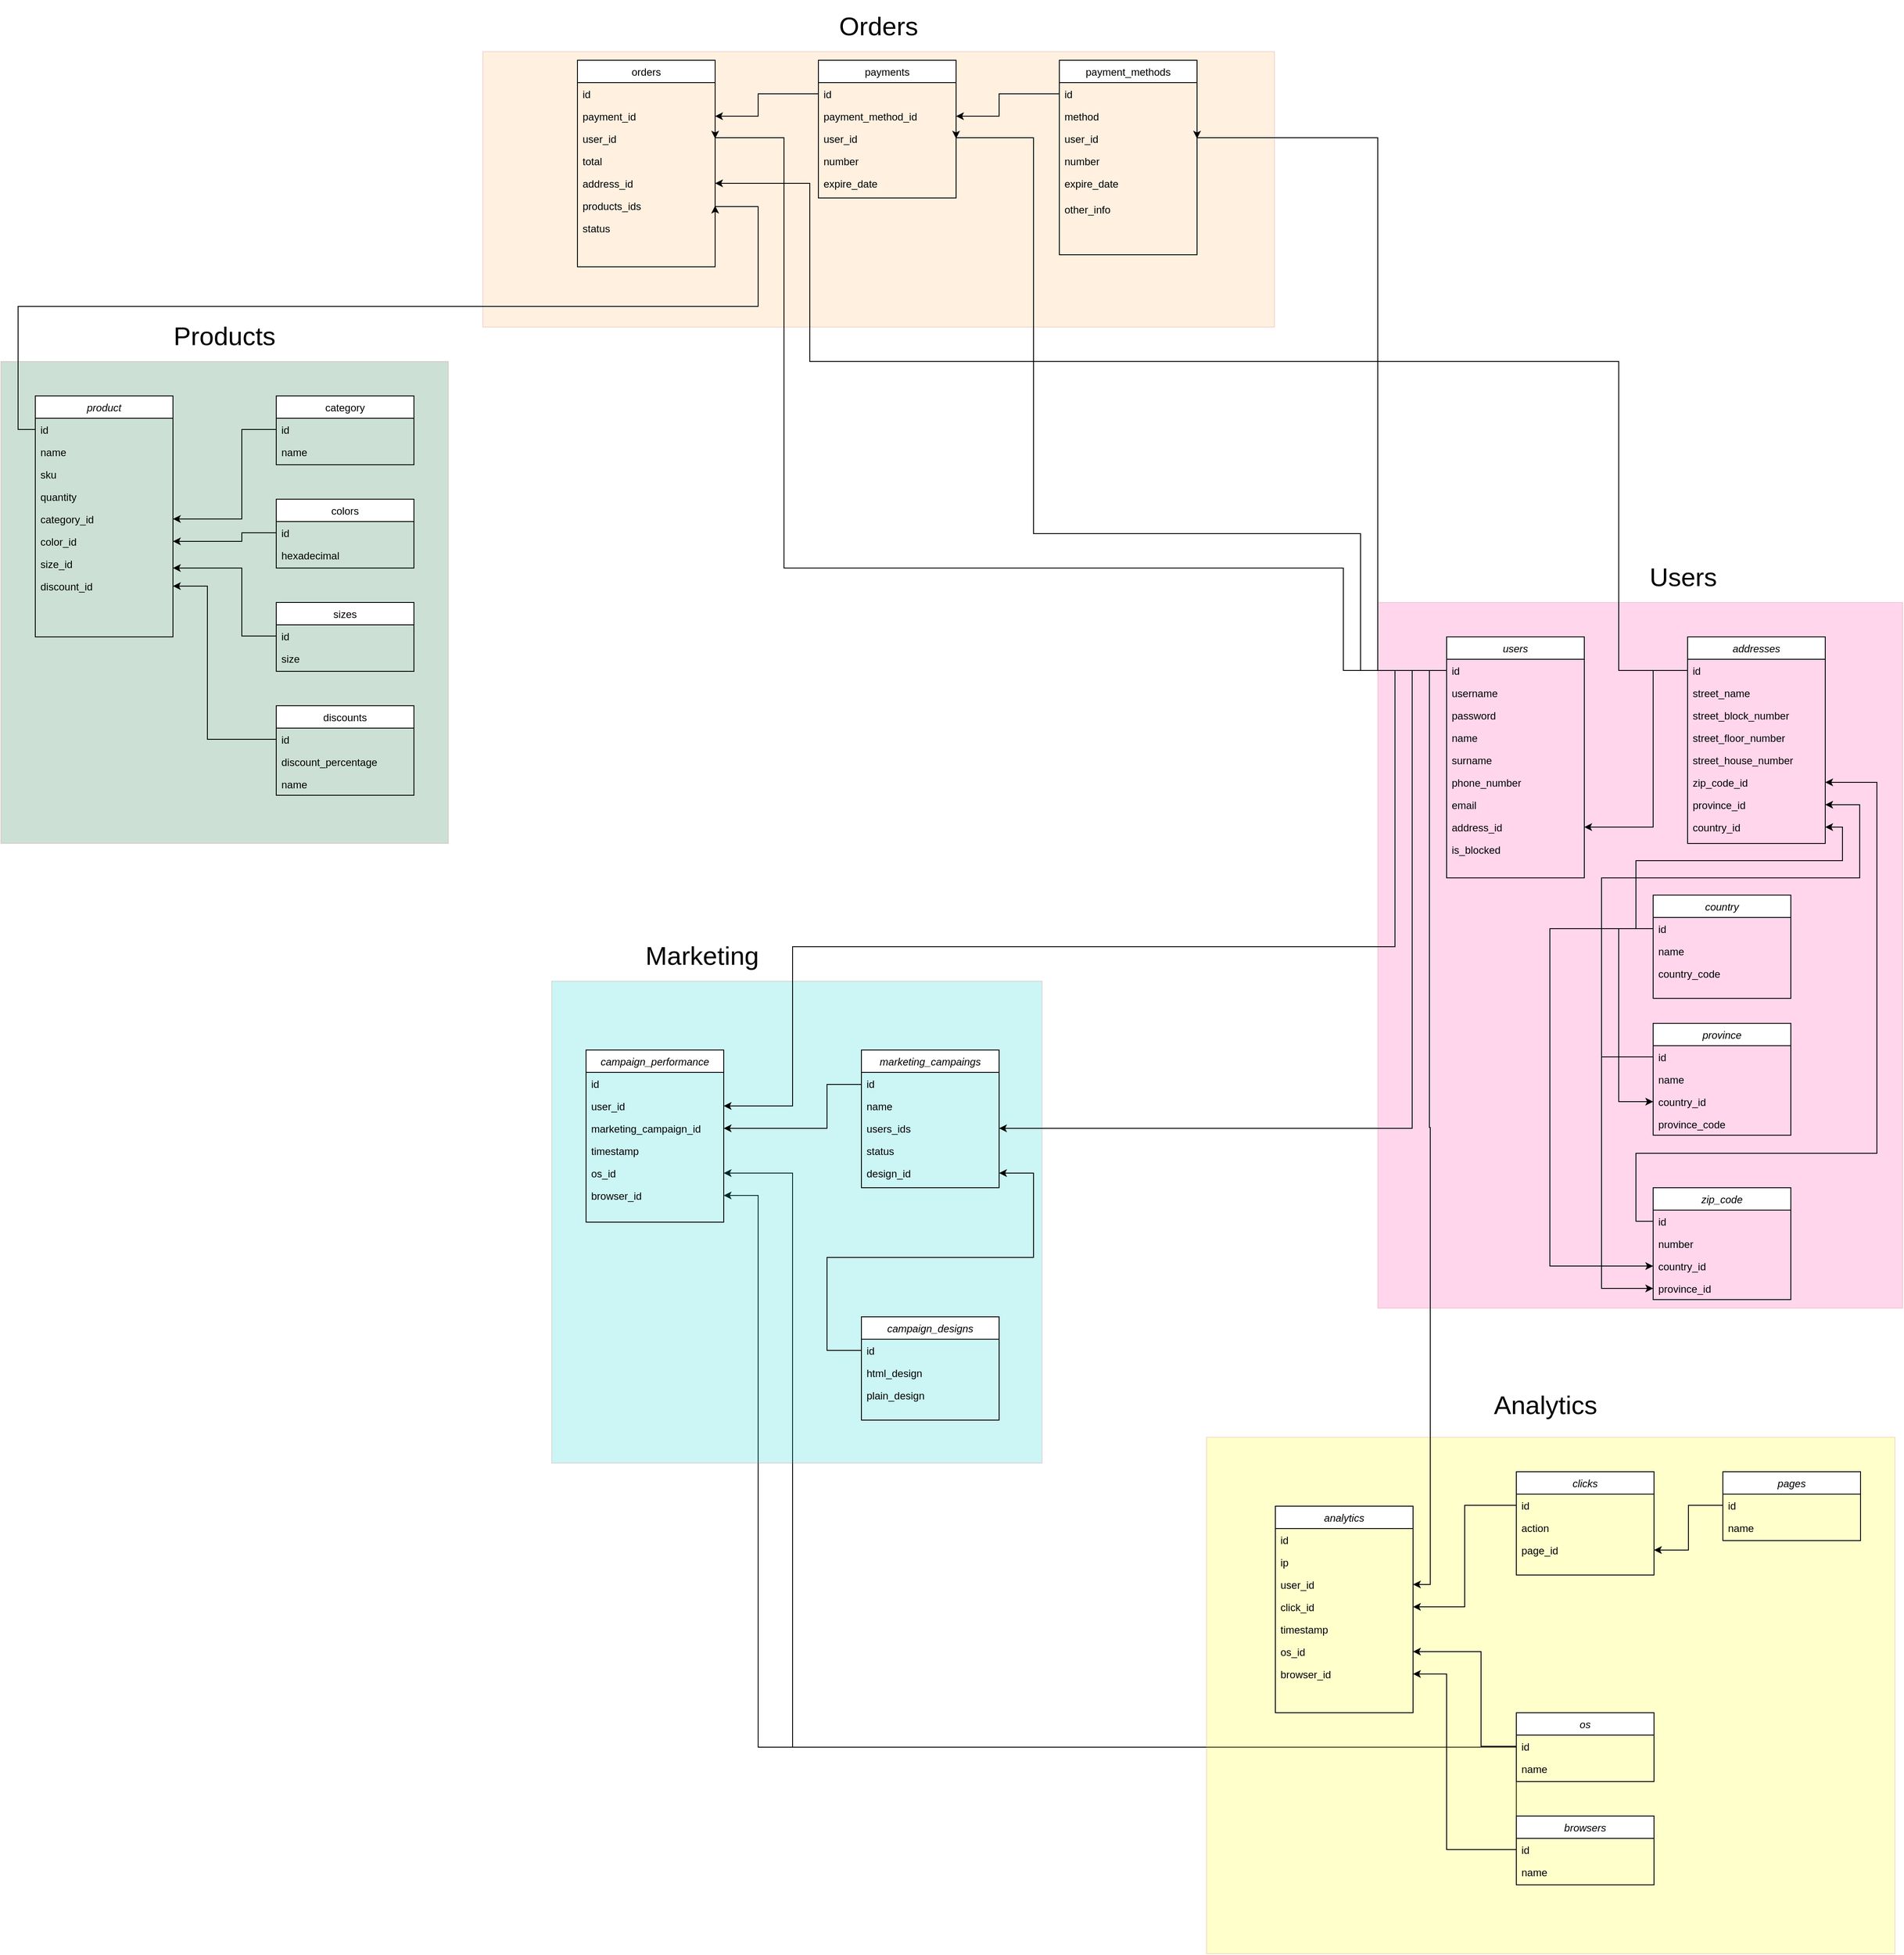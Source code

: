 <mxfile version="21.6.8" type="device">
  <diagram id="C5RBs43oDa-KdzZeNtuy" name="Page-1">
    <mxGraphModel dx="2927" dy="2301" grid="1" gridSize="10" guides="1" tooltips="1" connect="1" arrows="1" fold="1" page="1" pageScale="1" pageWidth="827" pageHeight="1169" math="0" shadow="0">
      <root>
        <mxCell id="WIyWlLk6GJQsqaUBKTNV-0" />
        <mxCell id="WIyWlLk6GJQsqaUBKTNV-1" parent="WIyWlLk6GJQsqaUBKTNV-0" />
        <mxCell id="1sLEOMzaj6Zm85gz0d_X-167" style="edgeStyle=orthogonalEdgeStyle;rounded=0;orthogonalLoop=1;jettySize=auto;html=1;exitX=0;exitY=0.5;exitDx=0;exitDy=0;entryX=1;entryY=0.5;entryDx=0;entryDy=0;" parent="WIyWlLk6GJQsqaUBKTNV-1" source="1sLEOMzaj6Zm85gz0d_X-121" target="1sLEOMzaj6Zm85gz0d_X-137" edge="1">
          <mxGeometry relative="1" as="geometry">
            <Array as="points">
              <mxPoint x="1201" y="2010" />
              <mxPoint x="320" y="2010" />
              <mxPoint x="320" y="1369" />
            </Array>
          </mxGeometry>
        </mxCell>
        <mxCell id="1sLEOMzaj6Zm85gz0d_X-169" style="edgeStyle=orthogonalEdgeStyle;rounded=0;orthogonalLoop=1;jettySize=auto;html=1;exitX=0;exitY=0.5;exitDx=0;exitDy=0;entryX=1;entryY=0.5;entryDx=0;entryDy=0;" parent="WIyWlLk6GJQsqaUBKTNV-1" source="1sLEOMzaj6Zm85gz0d_X-118" target="1sLEOMzaj6Zm85gz0d_X-136" edge="1">
          <mxGeometry relative="1" as="geometry">
            <Array as="points">
              <mxPoint x="1201" y="2010" />
              <mxPoint x="360" y="2010" />
              <mxPoint x="360" y="1343" />
            </Array>
          </mxGeometry>
        </mxCell>
        <mxCell id="1sLEOMzaj6Zm85gz0d_X-195" value="" style="swimlane;startSize=0;fillColor=#f8cecc;strokeColor=#b85450;swimlaneFillColor=#FFB366;opacity=20;" parent="WIyWlLk6GJQsqaUBKTNV-1" vertex="1">
          <mxGeometry y="40" width="920" height="320" as="geometry" />
        </mxCell>
        <mxCell id="zkfFHV4jXpPFQw0GAbJ--17" value="payments" style="swimlane;fontStyle=0;align=center;verticalAlign=top;childLayout=stackLayout;horizontal=1;startSize=26;horizontalStack=0;resizeParent=1;resizeLast=0;collapsible=1;marginBottom=0;rounded=0;shadow=0;strokeWidth=1;movable=0;resizable=0;rotatable=0;deletable=0;editable=0;locked=1;connectable=0;" parent="1sLEOMzaj6Zm85gz0d_X-195" vertex="1">
          <mxGeometry x="390" y="10" width="160" height="160" as="geometry">
            <mxRectangle x="550" y="140" width="160" height="26" as="alternateBounds" />
          </mxGeometry>
        </mxCell>
        <mxCell id="zkfFHV4jXpPFQw0GAbJ--18" value="id" style="text;align=left;verticalAlign=top;spacingLeft=4;spacingRight=4;overflow=hidden;rotatable=0;points=[[0,0.5],[1,0.5]];portConstraint=eastwest;" parent="zkfFHV4jXpPFQw0GAbJ--17" vertex="1">
          <mxGeometry y="26" width="160" height="26" as="geometry" />
        </mxCell>
        <mxCell id="zkfFHV4jXpPFQw0GAbJ--19" value="payment_method_id" style="text;align=left;verticalAlign=top;spacingLeft=4;spacingRight=4;overflow=hidden;rotatable=0;points=[[0,0.5],[1,0.5]];portConstraint=eastwest;rounded=0;shadow=0;html=0;" parent="zkfFHV4jXpPFQw0GAbJ--17" vertex="1">
          <mxGeometry y="52" width="160" height="26" as="geometry" />
        </mxCell>
        <mxCell id="zkfFHV4jXpPFQw0GAbJ--20" value="user_id" style="text;align=left;verticalAlign=top;spacingLeft=4;spacingRight=4;overflow=hidden;rotatable=0;points=[[0,0.5],[1,0.5]];portConstraint=eastwest;rounded=0;shadow=0;html=0;" parent="zkfFHV4jXpPFQw0GAbJ--17" vertex="1">
          <mxGeometry y="78" width="160" height="26" as="geometry" />
        </mxCell>
        <mxCell id="zkfFHV4jXpPFQw0GAbJ--21" value="number" style="text;align=left;verticalAlign=top;spacingLeft=4;spacingRight=4;overflow=hidden;rotatable=0;points=[[0,0.5],[1,0.5]];portConstraint=eastwest;rounded=0;shadow=0;html=0;" parent="zkfFHV4jXpPFQw0GAbJ--17" vertex="1">
          <mxGeometry y="104" width="160" height="26" as="geometry" />
        </mxCell>
        <mxCell id="zkfFHV4jXpPFQw0GAbJ--22" value="expire_date" style="text;align=left;verticalAlign=top;spacingLeft=4;spacingRight=4;overflow=hidden;rotatable=0;points=[[0,0.5],[1,0.5]];portConstraint=eastwest;rounded=0;shadow=0;html=0;" parent="zkfFHV4jXpPFQw0GAbJ--17" vertex="1">
          <mxGeometry y="130" width="160" height="26" as="geometry" />
        </mxCell>
        <mxCell id="1sLEOMzaj6Zm85gz0d_X-22" value="orders" style="swimlane;fontStyle=0;align=center;verticalAlign=top;childLayout=stackLayout;horizontal=1;startSize=26;horizontalStack=0;resizeParent=1;resizeLast=0;collapsible=1;marginBottom=0;rounded=0;shadow=0;strokeWidth=1;movable=1;resizable=1;rotatable=1;deletable=1;editable=1;locked=0;connectable=1;" parent="1sLEOMzaj6Zm85gz0d_X-195" vertex="1">
          <mxGeometry x="110" y="10" width="160" height="240" as="geometry">
            <mxRectangle x="550" y="140" width="160" height="26" as="alternateBounds" />
          </mxGeometry>
        </mxCell>
        <mxCell id="1sLEOMzaj6Zm85gz0d_X-23" value="id" style="text;align=left;verticalAlign=top;spacingLeft=4;spacingRight=4;overflow=hidden;rotatable=0;points=[[0,0.5],[1,0.5]];portConstraint=eastwest;" parent="1sLEOMzaj6Zm85gz0d_X-22" vertex="1">
          <mxGeometry y="26" width="160" height="26" as="geometry" />
        </mxCell>
        <mxCell id="1sLEOMzaj6Zm85gz0d_X-24" value="payment_id" style="text;align=left;verticalAlign=top;spacingLeft=4;spacingRight=4;overflow=hidden;rotatable=0;points=[[0,0.5],[1,0.5]];portConstraint=eastwest;rounded=0;shadow=0;html=0;" parent="1sLEOMzaj6Zm85gz0d_X-22" vertex="1">
          <mxGeometry y="52" width="160" height="26" as="geometry" />
        </mxCell>
        <mxCell id="1sLEOMzaj6Zm85gz0d_X-25" value="user_id" style="text;align=left;verticalAlign=top;spacingLeft=4;spacingRight=4;overflow=hidden;rotatable=0;points=[[0,0.5],[1,0.5]];portConstraint=eastwest;rounded=0;shadow=0;html=0;" parent="1sLEOMzaj6Zm85gz0d_X-22" vertex="1">
          <mxGeometry y="78" width="160" height="26" as="geometry" />
        </mxCell>
        <mxCell id="1sLEOMzaj6Zm85gz0d_X-26" value="total" style="text;align=left;verticalAlign=top;spacingLeft=4;spacingRight=4;overflow=hidden;rotatable=0;points=[[0,0.5],[1,0.5]];portConstraint=eastwest;rounded=0;shadow=0;html=0;" parent="1sLEOMzaj6Zm85gz0d_X-22" vertex="1">
          <mxGeometry y="104" width="160" height="26" as="geometry" />
        </mxCell>
        <mxCell id="1sLEOMzaj6Zm85gz0d_X-145" value="address_id" style="text;align=left;verticalAlign=top;spacingLeft=4;spacingRight=4;overflow=hidden;rotatable=0;points=[[0,0.5],[1,0.5]];portConstraint=eastwest;rounded=0;shadow=0;html=0;" parent="1sLEOMzaj6Zm85gz0d_X-22" vertex="1">
          <mxGeometry y="130" width="160" height="26" as="geometry" />
        </mxCell>
        <mxCell id="1sLEOMzaj6Zm85gz0d_X-27" value="products_ids" style="text;align=left;verticalAlign=top;spacingLeft=4;spacingRight=4;overflow=hidden;rotatable=0;points=[[0,0.5],[1,0.5]];portConstraint=eastwest;rounded=0;shadow=0;html=0;" parent="1sLEOMzaj6Zm85gz0d_X-22" vertex="1">
          <mxGeometry y="156" width="160" height="26" as="geometry" />
        </mxCell>
        <mxCell id="1sLEOMzaj6Zm85gz0d_X-28" value="status" style="text;align=left;verticalAlign=top;spacingLeft=4;spacingRight=4;overflow=hidden;rotatable=0;points=[[0,0.5],[1,0.5]];portConstraint=eastwest;rounded=0;shadow=0;html=0;" parent="1sLEOMzaj6Zm85gz0d_X-22" vertex="1">
          <mxGeometry y="182" width="160" height="26" as="geometry" />
        </mxCell>
        <mxCell id="1sLEOMzaj6Zm85gz0d_X-186" style="edgeStyle=orthogonalEdgeStyle;rounded=0;orthogonalLoop=1;jettySize=auto;html=1;exitX=0;exitY=0.5;exitDx=0;exitDy=0;entryX=1;entryY=0.5;entryDx=0;entryDy=0;movable=0;resizable=0;rotatable=0;deletable=0;editable=0;locked=1;connectable=0;" parent="1sLEOMzaj6Zm85gz0d_X-195" source="zkfFHV4jXpPFQw0GAbJ--18" target="1sLEOMzaj6Zm85gz0d_X-24" edge="1">
          <mxGeometry relative="1" as="geometry">
            <Array as="points">
              <mxPoint x="320" y="49" />
              <mxPoint x="320" y="75" />
            </Array>
          </mxGeometry>
        </mxCell>
        <mxCell id="1sLEOMzaj6Zm85gz0d_X-187" value="payment_methods" style="swimlane;fontStyle=0;align=center;verticalAlign=top;childLayout=stackLayout;horizontal=1;startSize=26;horizontalStack=0;resizeParent=1;resizeLast=0;collapsible=1;marginBottom=0;rounded=0;shadow=0;strokeWidth=1;movable=0;resizable=0;rotatable=0;deletable=0;editable=0;locked=1;connectable=0;" parent="1sLEOMzaj6Zm85gz0d_X-195" vertex="1">
          <mxGeometry x="670" y="10" width="160" height="226" as="geometry">
            <mxRectangle x="550" y="140" width="160" height="26" as="alternateBounds" />
          </mxGeometry>
        </mxCell>
        <mxCell id="1sLEOMzaj6Zm85gz0d_X-188" value="id" style="text;align=left;verticalAlign=top;spacingLeft=4;spacingRight=4;overflow=hidden;rotatable=0;points=[[0,0.5],[1,0.5]];portConstraint=eastwest;" parent="1sLEOMzaj6Zm85gz0d_X-187" vertex="1">
          <mxGeometry y="26" width="160" height="26" as="geometry" />
        </mxCell>
        <mxCell id="1sLEOMzaj6Zm85gz0d_X-189" value="method" style="text;align=left;verticalAlign=top;spacingLeft=4;spacingRight=4;overflow=hidden;rotatable=0;points=[[0,0.5],[1,0.5]];portConstraint=eastwest;rounded=0;shadow=0;html=0;" parent="1sLEOMzaj6Zm85gz0d_X-187" vertex="1">
          <mxGeometry y="52" width="160" height="26" as="geometry" />
        </mxCell>
        <mxCell id="1sLEOMzaj6Zm85gz0d_X-190" value="user_id" style="text;align=left;verticalAlign=top;spacingLeft=4;spacingRight=4;overflow=hidden;rotatable=0;points=[[0,0.5],[1,0.5]];portConstraint=eastwest;rounded=0;shadow=0;html=0;" parent="1sLEOMzaj6Zm85gz0d_X-187" vertex="1">
          <mxGeometry y="78" width="160" height="26" as="geometry" />
        </mxCell>
        <mxCell id="1sLEOMzaj6Zm85gz0d_X-191" value="number" style="text;align=left;verticalAlign=top;spacingLeft=4;spacingRight=4;overflow=hidden;rotatable=0;points=[[0,0.5],[1,0.5]];portConstraint=eastwest;rounded=0;shadow=0;html=0;" parent="1sLEOMzaj6Zm85gz0d_X-187" vertex="1">
          <mxGeometry y="104" width="160" height="26" as="geometry" />
        </mxCell>
        <mxCell id="1sLEOMzaj6Zm85gz0d_X-192" value="expire_date" style="text;align=left;verticalAlign=top;spacingLeft=4;spacingRight=4;overflow=hidden;rotatable=0;points=[[0,0.5],[1,0.5]];portConstraint=eastwest;rounded=0;shadow=0;html=0;" parent="1sLEOMzaj6Zm85gz0d_X-187" vertex="1">
          <mxGeometry y="130" width="160" height="30" as="geometry" />
        </mxCell>
        <mxCell id="1sLEOMzaj6Zm85gz0d_X-193" value="other_info" style="text;align=left;verticalAlign=top;spacingLeft=4;spacingRight=4;overflow=hidden;rotatable=0;points=[[0,0.5],[1,0.5]];portConstraint=eastwest;rounded=0;shadow=0;html=0;" parent="1sLEOMzaj6Zm85gz0d_X-187" vertex="1">
          <mxGeometry y="160" width="160" height="26" as="geometry" />
        </mxCell>
        <mxCell id="1sLEOMzaj6Zm85gz0d_X-194" style="edgeStyle=orthogonalEdgeStyle;rounded=0;orthogonalLoop=1;jettySize=auto;html=1;exitX=0;exitY=0.5;exitDx=0;exitDy=0;entryX=1;entryY=0.5;entryDx=0;entryDy=0;movable=0;resizable=0;rotatable=0;deletable=0;editable=0;locked=1;connectable=0;" parent="1sLEOMzaj6Zm85gz0d_X-195" source="1sLEOMzaj6Zm85gz0d_X-188" target="zkfFHV4jXpPFQw0GAbJ--19" edge="1">
          <mxGeometry relative="1" as="geometry">
            <Array as="points">
              <mxPoint x="600" y="49" />
              <mxPoint x="600" y="75" />
            </Array>
          </mxGeometry>
        </mxCell>
        <mxCell id="1sLEOMzaj6Zm85gz0d_X-196" value="" style="swimlane;startSize=0;fillColor=#f8cecc;strokeColor=#b85450;swimlaneFillColor=#006633;opacity=20;" parent="WIyWlLk6GJQsqaUBKTNV-1" vertex="1">
          <mxGeometry x="-560" y="400" width="520" height="560" as="geometry" />
        </mxCell>
        <mxCell id="zkfFHV4jXpPFQw0GAbJ--0" value="product" style="swimlane;fontStyle=2;align=center;verticalAlign=top;childLayout=stackLayout;horizontal=1;startSize=26;horizontalStack=0;resizeParent=1;resizeLast=0;collapsible=1;marginBottom=0;rounded=0;shadow=0;strokeWidth=1;movable=0;resizable=0;rotatable=0;deletable=0;editable=0;locked=1;connectable=0;" parent="1sLEOMzaj6Zm85gz0d_X-196" vertex="1">
          <mxGeometry x="40" y="40" width="160" height="280" as="geometry">
            <mxRectangle x="230" y="140" width="160" height="26" as="alternateBounds" />
          </mxGeometry>
        </mxCell>
        <mxCell id="zkfFHV4jXpPFQw0GAbJ--1" value="id" style="text;align=left;verticalAlign=top;spacingLeft=4;spacingRight=4;overflow=hidden;rotatable=0;points=[[0,0.5],[1,0.5]];portConstraint=eastwest;" parent="zkfFHV4jXpPFQw0GAbJ--0" vertex="1">
          <mxGeometry y="26" width="160" height="26" as="geometry" />
        </mxCell>
        <mxCell id="zkfFHV4jXpPFQw0GAbJ--2" value="name" style="text;align=left;verticalAlign=top;spacingLeft=4;spacingRight=4;overflow=hidden;rotatable=0;points=[[0,0.5],[1,0.5]];portConstraint=eastwest;rounded=0;shadow=0;html=0;" parent="zkfFHV4jXpPFQw0GAbJ--0" vertex="1">
          <mxGeometry y="52" width="160" height="26" as="geometry" />
        </mxCell>
        <mxCell id="1sLEOMzaj6Zm85gz0d_X-10" value="sku" style="text;align=left;verticalAlign=top;spacingLeft=4;spacingRight=4;overflow=hidden;rotatable=0;points=[[0,0.5],[1,0.5]];portConstraint=eastwest;rounded=0;shadow=0;html=0;" parent="zkfFHV4jXpPFQw0GAbJ--0" vertex="1">
          <mxGeometry y="78" width="160" height="26" as="geometry" />
        </mxCell>
        <mxCell id="1sLEOMzaj6Zm85gz0d_X-59" value="quantity" style="text;align=left;verticalAlign=top;spacingLeft=4;spacingRight=4;overflow=hidden;rotatable=0;points=[[0,0.5],[1,0.5]];portConstraint=eastwest;rounded=0;shadow=0;html=0;" parent="zkfFHV4jXpPFQw0GAbJ--0" vertex="1">
          <mxGeometry y="104" width="160" height="26" as="geometry" />
        </mxCell>
        <mxCell id="zkfFHV4jXpPFQw0GAbJ--5" value="category_id" style="text;align=left;verticalAlign=top;spacingLeft=4;spacingRight=4;overflow=hidden;rotatable=0;points=[[0,0.5],[1,0.5]];portConstraint=eastwest;" parent="zkfFHV4jXpPFQw0GAbJ--0" vertex="1">
          <mxGeometry y="130" width="160" height="26" as="geometry" />
        </mxCell>
        <mxCell id="1sLEOMzaj6Zm85gz0d_X-16" value="color_id" style="text;align=left;verticalAlign=top;spacingLeft=4;spacingRight=4;overflow=hidden;rotatable=0;points=[[0,0.5],[1,0.5]];portConstraint=eastwest;rounded=0;shadow=0;html=0;" parent="zkfFHV4jXpPFQw0GAbJ--0" vertex="1">
          <mxGeometry y="156" width="160" height="26" as="geometry" />
        </mxCell>
        <mxCell id="1sLEOMzaj6Zm85gz0d_X-17" value="size_id" style="text;align=left;verticalAlign=top;spacingLeft=4;spacingRight=4;overflow=hidden;rotatable=0;points=[[0,0.5],[1,0.5]];portConstraint=eastwest;rounded=0;shadow=0;html=0;" parent="zkfFHV4jXpPFQw0GAbJ--0" vertex="1">
          <mxGeometry y="182" width="160" height="26" as="geometry" />
        </mxCell>
        <mxCell id="1sLEOMzaj6Zm85gz0d_X-77" value="discount_id" style="text;align=left;verticalAlign=top;spacingLeft=4;spacingRight=4;overflow=hidden;rotatable=0;points=[[0,0.5],[1,0.5]];portConstraint=eastwest;rounded=0;shadow=0;html=0;" parent="zkfFHV4jXpPFQw0GAbJ--0" vertex="1">
          <mxGeometry y="208" width="160" height="26" as="geometry" />
        </mxCell>
        <mxCell id="zkfFHV4jXpPFQw0GAbJ--13" value="category" style="swimlane;fontStyle=0;align=center;verticalAlign=top;childLayout=stackLayout;horizontal=1;startSize=26;horizontalStack=0;resizeParent=1;resizeLast=0;collapsible=1;marginBottom=0;rounded=0;shadow=0;strokeWidth=1;movable=0;resizable=0;rotatable=0;deletable=0;editable=0;locked=1;connectable=0;" parent="1sLEOMzaj6Zm85gz0d_X-196" vertex="1">
          <mxGeometry x="320" y="40" width="160" height="80" as="geometry">
            <mxRectangle x="340" y="380" width="170" height="26" as="alternateBounds" />
          </mxGeometry>
        </mxCell>
        <mxCell id="1sLEOMzaj6Zm85gz0d_X-11" value="id" style="text;align=left;verticalAlign=top;spacingLeft=4;spacingRight=4;overflow=hidden;rotatable=0;points=[[0,0.5],[1,0.5]];portConstraint=eastwest;" parent="zkfFHV4jXpPFQw0GAbJ--13" vertex="1">
          <mxGeometry y="26" width="160" height="26" as="geometry" />
        </mxCell>
        <mxCell id="zkfFHV4jXpPFQw0GAbJ--14" value="name" style="text;align=left;verticalAlign=top;spacingLeft=4;spacingRight=4;overflow=hidden;rotatable=0;points=[[0,0.5],[1,0.5]];portConstraint=eastwest;" parent="zkfFHV4jXpPFQw0GAbJ--13" vertex="1">
          <mxGeometry y="52" width="160" height="26" as="geometry" />
        </mxCell>
        <mxCell id="1sLEOMzaj6Zm85gz0d_X-178" style="edgeStyle=orthogonalEdgeStyle;rounded=0;orthogonalLoop=1;jettySize=auto;html=1;exitX=0;exitY=0.5;exitDx=0;exitDy=0;entryX=1;entryY=0.5;entryDx=0;entryDy=0;movable=0;resizable=0;rotatable=0;deletable=0;editable=0;locked=1;connectable=0;" parent="1sLEOMzaj6Zm85gz0d_X-196" source="1sLEOMzaj6Zm85gz0d_X-11" target="zkfFHV4jXpPFQw0GAbJ--5" edge="1">
          <mxGeometry relative="1" as="geometry">
            <Array as="points">
              <mxPoint x="280" y="79" />
              <mxPoint x="280" y="183" />
            </Array>
          </mxGeometry>
        </mxCell>
        <mxCell id="1sLEOMzaj6Zm85gz0d_X-12" value="colors" style="swimlane;fontStyle=0;align=center;verticalAlign=top;childLayout=stackLayout;horizontal=1;startSize=26;horizontalStack=0;resizeParent=1;resizeLast=0;collapsible=1;marginBottom=0;rounded=0;shadow=0;strokeWidth=1;movable=0;resizable=0;rotatable=0;deletable=0;editable=0;locked=1;connectable=0;" parent="1sLEOMzaj6Zm85gz0d_X-196" vertex="1">
          <mxGeometry x="320" y="160" width="160" height="80" as="geometry">
            <mxRectangle x="340" y="380" width="170" height="26" as="alternateBounds" />
          </mxGeometry>
        </mxCell>
        <mxCell id="1sLEOMzaj6Zm85gz0d_X-13" value="id" style="text;align=left;verticalAlign=top;spacingLeft=4;spacingRight=4;overflow=hidden;rotatable=0;points=[[0,0.5],[1,0.5]];portConstraint=eastwest;" parent="1sLEOMzaj6Zm85gz0d_X-12" vertex="1">
          <mxGeometry y="26" width="160" height="26" as="geometry" />
        </mxCell>
        <mxCell id="1sLEOMzaj6Zm85gz0d_X-14" value="hexadecimal" style="text;align=left;verticalAlign=top;spacingLeft=4;spacingRight=4;overflow=hidden;rotatable=0;points=[[0,0.5],[1,0.5]];portConstraint=eastwest;" parent="1sLEOMzaj6Zm85gz0d_X-12" vertex="1">
          <mxGeometry y="52" width="160" height="26" as="geometry" />
        </mxCell>
        <mxCell id="zkfFHV4jXpPFQw0GAbJ--6" value="sizes" style="swimlane;fontStyle=0;align=center;verticalAlign=top;childLayout=stackLayout;horizontal=1;startSize=26;horizontalStack=0;resizeParent=1;resizeLast=0;collapsible=1;marginBottom=0;rounded=0;shadow=0;strokeWidth=1;movable=0;resizable=0;rotatable=0;deletable=0;editable=0;locked=1;connectable=0;" parent="1sLEOMzaj6Zm85gz0d_X-196" vertex="1">
          <mxGeometry x="320" y="280" width="160" height="80" as="geometry">
            <mxRectangle x="130" y="380" width="160" height="26" as="alternateBounds" />
          </mxGeometry>
        </mxCell>
        <mxCell id="zkfFHV4jXpPFQw0GAbJ--7" value="id" style="text;align=left;verticalAlign=top;spacingLeft=4;spacingRight=4;overflow=hidden;rotatable=0;points=[[0,0.5],[1,0.5]];portConstraint=eastwest;" parent="zkfFHV4jXpPFQw0GAbJ--6" vertex="1">
          <mxGeometry y="26" width="160" height="26" as="geometry" />
        </mxCell>
        <mxCell id="zkfFHV4jXpPFQw0GAbJ--8" value="size" style="text;align=left;verticalAlign=top;spacingLeft=4;spacingRight=4;overflow=hidden;rotatable=0;points=[[0,0.5],[1,0.5]];portConstraint=eastwest;rounded=0;shadow=0;html=0;" parent="zkfFHV4jXpPFQw0GAbJ--6" vertex="1">
          <mxGeometry y="52" width="160" height="26" as="geometry" />
        </mxCell>
        <mxCell id="1sLEOMzaj6Zm85gz0d_X-78" value="discounts" style="swimlane;fontStyle=0;align=center;verticalAlign=top;childLayout=stackLayout;horizontal=1;startSize=26;horizontalStack=0;resizeParent=1;resizeLast=0;collapsible=1;marginBottom=0;rounded=0;shadow=0;strokeWidth=1;movable=0;resizable=0;rotatable=0;deletable=0;editable=0;locked=1;connectable=0;" parent="1sLEOMzaj6Zm85gz0d_X-196" vertex="1">
          <mxGeometry x="320" y="400" width="160" height="104" as="geometry">
            <mxRectangle x="130" y="380" width="160" height="26" as="alternateBounds" />
          </mxGeometry>
        </mxCell>
        <mxCell id="1sLEOMzaj6Zm85gz0d_X-79" value="id" style="text;align=left;verticalAlign=top;spacingLeft=4;spacingRight=4;overflow=hidden;rotatable=0;points=[[0,0.5],[1,0.5]];portConstraint=eastwest;" parent="1sLEOMzaj6Zm85gz0d_X-78" vertex="1">
          <mxGeometry y="26" width="160" height="26" as="geometry" />
        </mxCell>
        <mxCell id="1sLEOMzaj6Zm85gz0d_X-80" value="discount_percentage" style="text;align=left;verticalAlign=top;spacingLeft=4;spacingRight=4;overflow=hidden;rotatable=0;points=[[0,0.5],[1,0.5]];portConstraint=eastwest;rounded=0;shadow=0;html=0;" parent="1sLEOMzaj6Zm85gz0d_X-78" vertex="1">
          <mxGeometry y="52" width="160" height="26" as="geometry" />
        </mxCell>
        <mxCell id="1sLEOMzaj6Zm85gz0d_X-81" value="name" style="text;align=left;verticalAlign=top;spacingLeft=4;spacingRight=4;overflow=hidden;rotatable=0;points=[[0,0.5],[1,0.5]];portConstraint=eastwest;rounded=0;shadow=0;html=0;" parent="1sLEOMzaj6Zm85gz0d_X-78" vertex="1">
          <mxGeometry y="78" width="160" height="26" as="geometry" />
        </mxCell>
        <mxCell id="vbIcLYtQn9QquSaS6WmU-3" style="edgeStyle=orthogonalEdgeStyle;rounded=0;orthogonalLoop=1;jettySize=auto;html=1;exitX=0;exitY=0.5;exitDx=0;exitDy=0;entryX=1;entryY=0.5;entryDx=0;entryDy=0;movable=0;resizable=0;rotatable=0;deletable=0;editable=0;locked=1;connectable=0;" parent="1sLEOMzaj6Zm85gz0d_X-196" source="1sLEOMzaj6Zm85gz0d_X-79" target="1sLEOMzaj6Zm85gz0d_X-77" edge="1">
          <mxGeometry relative="1" as="geometry">
            <Array as="points">
              <mxPoint x="240" y="439" />
              <mxPoint x="240" y="261" />
            </Array>
          </mxGeometry>
        </mxCell>
        <mxCell id="vbIcLYtQn9QquSaS6WmU-22" style="edgeStyle=orthogonalEdgeStyle;rounded=0;orthogonalLoop=1;jettySize=auto;html=1;movable=0;resizable=0;rotatable=0;deletable=0;editable=0;locked=1;connectable=0;" parent="1sLEOMzaj6Zm85gz0d_X-196" source="1sLEOMzaj6Zm85gz0d_X-13" target="1sLEOMzaj6Zm85gz0d_X-16" edge="1">
          <mxGeometry relative="1" as="geometry">
            <Array as="points">
              <mxPoint x="280" y="199" />
              <mxPoint x="280" y="209" />
            </Array>
          </mxGeometry>
        </mxCell>
        <mxCell id="vbIcLYtQn9QquSaS6WmU-23" style="edgeStyle=orthogonalEdgeStyle;rounded=0;orthogonalLoop=1;jettySize=auto;html=1;movable=0;resizable=0;rotatable=0;deletable=0;editable=0;locked=1;connectable=0;" parent="1sLEOMzaj6Zm85gz0d_X-196" source="zkfFHV4jXpPFQw0GAbJ--7" target="1sLEOMzaj6Zm85gz0d_X-17" edge="1">
          <mxGeometry relative="1" as="geometry">
            <Array as="points">
              <mxPoint x="280" y="319" />
              <mxPoint x="280" y="240" />
            </Array>
          </mxGeometry>
        </mxCell>
        <mxCell id="1sLEOMzaj6Zm85gz0d_X-198" value="" style="swimlane;startSize=0;fillColor=#f8cecc;strokeColor=#b85450;swimlaneFillColor=#FFFF00;opacity=20;" parent="WIyWlLk6GJQsqaUBKTNV-1" vertex="1">
          <mxGeometry x="841" y="1650" width="800" height="600" as="geometry" />
        </mxCell>
        <mxCell id="1sLEOMzaj6Zm85gz0d_X-84" value="analytics" style="swimlane;fontStyle=2;align=center;verticalAlign=top;childLayout=stackLayout;horizontal=1;startSize=26;horizontalStack=0;resizeParent=1;resizeLast=0;collapsible=1;marginBottom=0;rounded=0;shadow=0;strokeWidth=1;movable=0;resizable=0;rotatable=0;deletable=0;editable=0;locked=1;connectable=0;" parent="1sLEOMzaj6Zm85gz0d_X-198" vertex="1">
          <mxGeometry x="80" y="80" width="160" height="240" as="geometry">
            <mxRectangle x="230" y="140" width="160" height="26" as="alternateBounds" />
          </mxGeometry>
        </mxCell>
        <mxCell id="1sLEOMzaj6Zm85gz0d_X-85" value="id" style="text;align=left;verticalAlign=top;spacingLeft=4;spacingRight=4;overflow=hidden;rotatable=0;points=[[0,0.5],[1,0.5]];portConstraint=eastwest;" parent="1sLEOMzaj6Zm85gz0d_X-84" vertex="1">
          <mxGeometry y="26" width="160" height="26" as="geometry" />
        </mxCell>
        <mxCell id="1sLEOMzaj6Zm85gz0d_X-86" value="ip" style="text;align=left;verticalAlign=top;spacingLeft=4;spacingRight=4;overflow=hidden;rotatable=0;points=[[0,0.5],[1,0.5]];portConstraint=eastwest;rounded=0;shadow=0;html=0;" parent="1sLEOMzaj6Zm85gz0d_X-84" vertex="1">
          <mxGeometry y="52" width="160" height="26" as="geometry" />
        </mxCell>
        <mxCell id="1sLEOMzaj6Zm85gz0d_X-87" value="user_id" style="text;align=left;verticalAlign=top;spacingLeft=4;spacingRight=4;overflow=hidden;rotatable=0;points=[[0,0.5],[1,0.5]];portConstraint=eastwest;rounded=0;shadow=0;html=0;" parent="1sLEOMzaj6Zm85gz0d_X-84" vertex="1">
          <mxGeometry y="78" width="160" height="26" as="geometry" />
        </mxCell>
        <mxCell id="1sLEOMzaj6Zm85gz0d_X-88" value="click_id" style="text;align=left;verticalAlign=top;spacingLeft=4;spacingRight=4;overflow=hidden;rotatable=0;points=[[0,0.5],[1,0.5]];portConstraint=eastwest;" parent="1sLEOMzaj6Zm85gz0d_X-84" vertex="1">
          <mxGeometry y="104" width="160" height="26" as="geometry" />
        </mxCell>
        <mxCell id="1sLEOMzaj6Zm85gz0d_X-130" value="timestamp" style="text;align=left;verticalAlign=top;spacingLeft=4;spacingRight=4;overflow=hidden;rotatable=0;points=[[0,0.5],[1,0.5]];portConstraint=eastwest;" parent="1sLEOMzaj6Zm85gz0d_X-84" vertex="1">
          <mxGeometry y="130" width="160" height="26" as="geometry" />
        </mxCell>
        <mxCell id="1sLEOMzaj6Zm85gz0d_X-131" value="os_id" style="text;align=left;verticalAlign=top;spacingLeft=4;spacingRight=4;overflow=hidden;rotatable=0;points=[[0,0.5],[1,0.5]];portConstraint=eastwest;" parent="1sLEOMzaj6Zm85gz0d_X-84" vertex="1">
          <mxGeometry y="156" width="160" height="26" as="geometry" />
        </mxCell>
        <mxCell id="1sLEOMzaj6Zm85gz0d_X-132" value="browser_id" style="text;align=left;verticalAlign=top;spacingLeft=4;spacingRight=4;overflow=hidden;rotatable=0;points=[[0,0.5],[1,0.5]];portConstraint=eastwest;" parent="1sLEOMzaj6Zm85gz0d_X-84" vertex="1">
          <mxGeometry y="182" width="160" height="26" as="geometry" />
        </mxCell>
        <mxCell id="1sLEOMzaj6Zm85gz0d_X-117" value="os" style="swimlane;fontStyle=2;align=center;verticalAlign=top;childLayout=stackLayout;horizontal=1;startSize=26;horizontalStack=0;resizeParent=1;resizeLast=0;collapsible=1;marginBottom=0;rounded=0;shadow=0;strokeWidth=1;movable=0;resizable=0;rotatable=0;deletable=0;editable=0;locked=1;connectable=0;" parent="1sLEOMzaj6Zm85gz0d_X-198" vertex="1">
          <mxGeometry x="360" y="320" width="160" height="80" as="geometry">
            <mxRectangle x="230" y="140" width="160" height="26" as="alternateBounds" />
          </mxGeometry>
        </mxCell>
        <mxCell id="1sLEOMzaj6Zm85gz0d_X-118" value="id" style="text;align=left;verticalAlign=top;spacingLeft=4;spacingRight=4;overflow=hidden;rotatable=0;points=[[0,0.5],[1,0.5]];portConstraint=eastwest;" parent="1sLEOMzaj6Zm85gz0d_X-117" vertex="1">
          <mxGeometry y="26" width="160" height="26" as="geometry" />
        </mxCell>
        <mxCell id="1sLEOMzaj6Zm85gz0d_X-119" value="name" style="text;align=left;verticalAlign=top;spacingLeft=4;spacingRight=4;overflow=hidden;rotatable=0;points=[[0,0.5],[1,0.5]];portConstraint=eastwest;rounded=0;shadow=0;html=0;" parent="1sLEOMzaj6Zm85gz0d_X-117" vertex="1">
          <mxGeometry y="52" width="160" height="26" as="geometry" />
        </mxCell>
        <mxCell id="1sLEOMzaj6Zm85gz0d_X-173" style="edgeStyle=orthogonalEdgeStyle;rounded=0;orthogonalLoop=1;jettySize=auto;html=1;exitX=0;exitY=0.5;exitDx=0;exitDy=0;entryX=1;entryY=0.5;entryDx=0;entryDy=0;movable=0;resizable=0;rotatable=0;deletable=0;editable=0;locked=1;connectable=0;" parent="1sLEOMzaj6Zm85gz0d_X-198" source="1sLEOMzaj6Zm85gz0d_X-118" target="1sLEOMzaj6Zm85gz0d_X-131" edge="1">
          <mxGeometry relative="1" as="geometry">
            <Array as="points">
              <mxPoint x="319" y="359" />
              <mxPoint x="319" y="249" />
            </Array>
          </mxGeometry>
        </mxCell>
        <mxCell id="1sLEOMzaj6Zm85gz0d_X-91" value="clicks" style="swimlane;fontStyle=2;align=center;verticalAlign=top;childLayout=stackLayout;horizontal=1;startSize=26;horizontalStack=0;resizeParent=1;resizeLast=0;collapsible=1;marginBottom=0;rounded=0;shadow=0;strokeWidth=1;movable=0;resizable=0;rotatable=0;deletable=0;editable=0;locked=1;connectable=0;" parent="1sLEOMzaj6Zm85gz0d_X-198" vertex="1">
          <mxGeometry x="360" y="40" width="160" height="120" as="geometry">
            <mxRectangle x="230" y="140" width="160" height="26" as="alternateBounds" />
          </mxGeometry>
        </mxCell>
        <mxCell id="1sLEOMzaj6Zm85gz0d_X-92" value="id" style="text;align=left;verticalAlign=top;spacingLeft=4;spacingRight=4;overflow=hidden;rotatable=0;points=[[0,0.5],[1,0.5]];portConstraint=eastwest;" parent="1sLEOMzaj6Zm85gz0d_X-91" vertex="1">
          <mxGeometry y="26" width="160" height="26" as="geometry" />
        </mxCell>
        <mxCell id="1sLEOMzaj6Zm85gz0d_X-93" value="action" style="text;align=left;verticalAlign=top;spacingLeft=4;spacingRight=4;overflow=hidden;rotatable=0;points=[[0,0.5],[1,0.5]];portConstraint=eastwest;rounded=0;shadow=0;html=0;" parent="1sLEOMzaj6Zm85gz0d_X-91" vertex="1">
          <mxGeometry y="52" width="160" height="26" as="geometry" />
        </mxCell>
        <mxCell id="1sLEOMzaj6Zm85gz0d_X-102" value="page_id" style="text;align=left;verticalAlign=top;spacingLeft=4;spacingRight=4;overflow=hidden;rotatable=0;points=[[0,0.5],[1,0.5]];portConstraint=eastwest;rounded=0;shadow=0;html=0;" parent="1sLEOMzaj6Zm85gz0d_X-91" vertex="1">
          <mxGeometry y="78" width="160" height="26" as="geometry" />
        </mxCell>
        <mxCell id="1sLEOMzaj6Zm85gz0d_X-174" style="edgeStyle=orthogonalEdgeStyle;rounded=0;orthogonalLoop=1;jettySize=auto;html=1;exitX=0;exitY=0.5;exitDx=0;exitDy=0;entryX=1;entryY=0.5;entryDx=0;entryDy=0;movable=0;resizable=0;rotatable=0;deletable=0;editable=0;locked=1;connectable=0;" parent="1sLEOMzaj6Zm85gz0d_X-198" source="1sLEOMzaj6Zm85gz0d_X-92" target="1sLEOMzaj6Zm85gz0d_X-88" edge="1">
          <mxGeometry relative="1" as="geometry" />
        </mxCell>
        <mxCell id="1sLEOMzaj6Zm85gz0d_X-99" value="pages" style="swimlane;fontStyle=2;align=center;verticalAlign=top;childLayout=stackLayout;horizontal=1;startSize=26;horizontalStack=0;resizeParent=1;resizeLast=0;collapsible=1;marginBottom=0;rounded=0;shadow=0;strokeWidth=1;movable=0;resizable=0;rotatable=0;deletable=0;editable=0;locked=1;connectable=0;" parent="1sLEOMzaj6Zm85gz0d_X-198" vertex="1">
          <mxGeometry x="600" y="40" width="160" height="80" as="geometry">
            <mxRectangle x="230" y="140" width="160" height="26" as="alternateBounds" />
          </mxGeometry>
        </mxCell>
        <mxCell id="1sLEOMzaj6Zm85gz0d_X-100" value="id" style="text;align=left;verticalAlign=top;spacingLeft=4;spacingRight=4;overflow=hidden;rotatable=0;points=[[0,0.5],[1,0.5]];portConstraint=eastwest;" parent="1sLEOMzaj6Zm85gz0d_X-99" vertex="1">
          <mxGeometry y="26" width="160" height="26" as="geometry" />
        </mxCell>
        <mxCell id="1sLEOMzaj6Zm85gz0d_X-101" value="name" style="text;align=left;verticalAlign=top;spacingLeft=4;spacingRight=4;overflow=hidden;rotatable=0;points=[[0,0.5],[1,0.5]];portConstraint=eastwest;rounded=0;shadow=0;html=0;" parent="1sLEOMzaj6Zm85gz0d_X-99" vertex="1">
          <mxGeometry y="52" width="160" height="26" as="geometry" />
        </mxCell>
        <mxCell id="1sLEOMzaj6Zm85gz0d_X-175" style="edgeStyle=orthogonalEdgeStyle;rounded=0;orthogonalLoop=1;jettySize=auto;html=1;exitX=0;exitY=0.5;exitDx=0;exitDy=0;entryX=1;entryY=0.5;entryDx=0;entryDy=0;movable=0;resizable=0;rotatable=0;deletable=0;editable=0;locked=1;connectable=0;" parent="1sLEOMzaj6Zm85gz0d_X-198" source="1sLEOMzaj6Zm85gz0d_X-100" target="1sLEOMzaj6Zm85gz0d_X-102" edge="1">
          <mxGeometry relative="1" as="geometry" />
        </mxCell>
        <mxCell id="1sLEOMzaj6Zm85gz0d_X-120" value="browsers" style="swimlane;fontStyle=2;align=center;verticalAlign=top;childLayout=stackLayout;horizontal=1;startSize=26;horizontalStack=0;resizeParent=1;resizeLast=0;collapsible=1;marginBottom=0;rounded=0;shadow=0;strokeWidth=1;movable=0;resizable=0;rotatable=0;deletable=0;editable=0;locked=1;connectable=0;" parent="1sLEOMzaj6Zm85gz0d_X-198" vertex="1">
          <mxGeometry x="360" y="440" width="160" height="80" as="geometry">
            <mxRectangle x="230" y="140" width="160" height="26" as="alternateBounds" />
          </mxGeometry>
        </mxCell>
        <mxCell id="1sLEOMzaj6Zm85gz0d_X-121" value="id" style="text;align=left;verticalAlign=top;spacingLeft=4;spacingRight=4;overflow=hidden;rotatable=0;points=[[0,0.5],[1,0.5]];portConstraint=eastwest;" parent="1sLEOMzaj6Zm85gz0d_X-120" vertex="1">
          <mxGeometry y="26" width="160" height="26" as="geometry" />
        </mxCell>
        <mxCell id="1sLEOMzaj6Zm85gz0d_X-122" value="name" style="text;align=left;verticalAlign=top;spacingLeft=4;spacingRight=4;overflow=hidden;rotatable=0;points=[[0,0.5],[1,0.5]];portConstraint=eastwest;rounded=0;shadow=0;html=0;" parent="1sLEOMzaj6Zm85gz0d_X-120" vertex="1">
          <mxGeometry y="52" width="160" height="26" as="geometry" />
        </mxCell>
        <mxCell id="vbIcLYtQn9QquSaS6WmU-13" style="edgeStyle=orthogonalEdgeStyle;rounded=0;orthogonalLoop=1;jettySize=auto;html=1;exitX=0;exitY=0.5;exitDx=0;exitDy=0;entryX=1;entryY=0.5;entryDx=0;entryDy=0;movable=0;resizable=0;rotatable=0;deletable=0;editable=0;locked=1;connectable=0;" parent="1sLEOMzaj6Zm85gz0d_X-198" source="1sLEOMzaj6Zm85gz0d_X-121" target="1sLEOMzaj6Zm85gz0d_X-132" edge="1">
          <mxGeometry relative="1" as="geometry">
            <Array as="points">
              <mxPoint x="279" y="479" />
              <mxPoint x="279" y="275" />
            </Array>
          </mxGeometry>
        </mxCell>
        <mxCell id="1sLEOMzaj6Zm85gz0d_X-199" value="" style="swimlane;startSize=0;fillColor=#f8cecc;strokeColor=#b85450;swimlaneFillColor=#FF3399;opacity=20;" parent="WIyWlLk6GJQsqaUBKTNV-1" vertex="1">
          <mxGeometry x="1040" y="680" width="610" height="820" as="geometry" />
        </mxCell>
        <mxCell id="1sLEOMzaj6Zm85gz0d_X-38" value="users" style="swimlane;fontStyle=2;align=center;verticalAlign=top;childLayout=stackLayout;horizontal=1;startSize=26;horizontalStack=0;resizeParent=1;resizeLast=0;collapsible=1;marginBottom=0;rounded=0;shadow=0;strokeWidth=1;movable=0;resizable=0;rotatable=0;deletable=0;editable=0;locked=1;connectable=0;" parent="1sLEOMzaj6Zm85gz0d_X-199" vertex="1">
          <mxGeometry x="80" y="40" width="160" height="280" as="geometry">
            <mxRectangle x="230" y="140" width="160" height="26" as="alternateBounds" />
          </mxGeometry>
        </mxCell>
        <mxCell id="1sLEOMzaj6Zm85gz0d_X-39" value="id" style="text;align=left;verticalAlign=top;spacingLeft=4;spacingRight=4;overflow=hidden;rotatable=0;points=[[0,0.5],[1,0.5]];portConstraint=eastwest;" parent="1sLEOMzaj6Zm85gz0d_X-38" vertex="1">
          <mxGeometry y="26" width="160" height="26" as="geometry" />
        </mxCell>
        <mxCell id="1sLEOMzaj6Zm85gz0d_X-40" value="username" style="text;align=left;verticalAlign=top;spacingLeft=4;spacingRight=4;overflow=hidden;rotatable=0;points=[[0,0.5],[1,0.5]];portConstraint=eastwest;rounded=0;shadow=0;html=0;" parent="1sLEOMzaj6Zm85gz0d_X-38" vertex="1">
          <mxGeometry y="52" width="160" height="26" as="geometry" />
        </mxCell>
        <mxCell id="1sLEOMzaj6Zm85gz0d_X-41" value="password" style="text;align=left;verticalAlign=top;spacingLeft=4;spacingRight=4;overflow=hidden;rotatable=0;points=[[0,0.5],[1,0.5]];portConstraint=eastwest;rounded=0;shadow=0;html=0;" parent="1sLEOMzaj6Zm85gz0d_X-38" vertex="1">
          <mxGeometry y="78" width="160" height="26" as="geometry" />
        </mxCell>
        <mxCell id="1sLEOMzaj6Zm85gz0d_X-42" value="name" style="text;align=left;verticalAlign=top;spacingLeft=4;spacingRight=4;overflow=hidden;rotatable=0;points=[[0,0.5],[1,0.5]];portConstraint=eastwest;" parent="1sLEOMzaj6Zm85gz0d_X-38" vertex="1">
          <mxGeometry y="104" width="160" height="26" as="geometry" />
        </mxCell>
        <mxCell id="1sLEOMzaj6Zm85gz0d_X-43" value="surname" style="text;align=left;verticalAlign=top;spacingLeft=4;spacingRight=4;overflow=hidden;rotatable=0;points=[[0,0.5],[1,0.5]];portConstraint=eastwest;rounded=0;shadow=0;html=0;" parent="1sLEOMzaj6Zm85gz0d_X-38" vertex="1">
          <mxGeometry y="130" width="160" height="26" as="geometry" />
        </mxCell>
        <mxCell id="1sLEOMzaj6Zm85gz0d_X-44" value="phone_number" style="text;align=left;verticalAlign=top;spacingLeft=4;spacingRight=4;overflow=hidden;rotatable=0;points=[[0,0.5],[1,0.5]];portConstraint=eastwest;rounded=0;shadow=0;html=0;" parent="1sLEOMzaj6Zm85gz0d_X-38" vertex="1">
          <mxGeometry y="156" width="160" height="26" as="geometry" />
        </mxCell>
        <mxCell id="1sLEOMzaj6Zm85gz0d_X-45" value="email" style="text;align=left;verticalAlign=top;spacingLeft=4;spacingRight=4;overflow=hidden;rotatable=0;points=[[0,0.5],[1,0.5]];portConstraint=eastwest;rounded=0;shadow=0;html=0;" parent="1sLEOMzaj6Zm85gz0d_X-38" vertex="1">
          <mxGeometry y="182" width="160" height="26" as="geometry" />
        </mxCell>
        <mxCell id="1sLEOMzaj6Zm85gz0d_X-46" value="address_id" style="text;align=left;verticalAlign=top;spacingLeft=4;spacingRight=4;overflow=hidden;rotatable=0;points=[[0,0.5],[1,0.5]];portConstraint=eastwest;rounded=0;shadow=0;html=0;" parent="1sLEOMzaj6Zm85gz0d_X-38" vertex="1">
          <mxGeometry y="208" width="160" height="26" as="geometry" />
        </mxCell>
        <mxCell id="1sLEOMzaj6Zm85gz0d_X-60" value="is_blocked" style="text;align=left;verticalAlign=top;spacingLeft=4;spacingRight=4;overflow=hidden;rotatable=0;points=[[0,0.5],[1,0.5]];portConstraint=eastwest;rounded=0;shadow=0;html=0;" parent="1sLEOMzaj6Zm85gz0d_X-38" vertex="1">
          <mxGeometry y="234" width="160" height="26" as="geometry" />
        </mxCell>
        <mxCell id="1sLEOMzaj6Zm85gz0d_X-48" value="addresses" style="swimlane;fontStyle=2;align=center;verticalAlign=top;childLayout=stackLayout;horizontal=1;startSize=26;horizontalStack=0;resizeParent=1;resizeLast=0;collapsible=1;marginBottom=0;rounded=0;shadow=0;strokeWidth=1;movable=1;resizable=1;rotatable=1;deletable=1;editable=1;locked=0;connectable=1;" parent="1sLEOMzaj6Zm85gz0d_X-199" vertex="1">
          <mxGeometry x="360" y="40" width="160" height="240" as="geometry">
            <mxRectangle x="230" y="140" width="160" height="26" as="alternateBounds" />
          </mxGeometry>
        </mxCell>
        <mxCell id="1sLEOMzaj6Zm85gz0d_X-49" value="id" style="text;align=left;verticalAlign=top;spacingLeft=4;spacingRight=4;overflow=hidden;rotatable=0;points=[[0,0.5],[1,0.5]];portConstraint=eastwest;" parent="1sLEOMzaj6Zm85gz0d_X-48" vertex="1">
          <mxGeometry y="26" width="160" height="26" as="geometry" />
        </mxCell>
        <mxCell id="1sLEOMzaj6Zm85gz0d_X-50" value="street_name" style="text;align=left;verticalAlign=top;spacingLeft=4;spacingRight=4;overflow=hidden;rotatable=0;points=[[0,0.5],[1,0.5]];portConstraint=eastwest;rounded=0;shadow=0;html=0;" parent="1sLEOMzaj6Zm85gz0d_X-48" vertex="1">
          <mxGeometry y="52" width="160" height="26" as="geometry" />
        </mxCell>
        <mxCell id="1sLEOMzaj6Zm85gz0d_X-51" value="street_block_number" style="text;align=left;verticalAlign=top;spacingLeft=4;spacingRight=4;overflow=hidden;rotatable=0;points=[[0,0.5],[1,0.5]];portConstraint=eastwest;rounded=0;shadow=0;html=0;" parent="1sLEOMzaj6Zm85gz0d_X-48" vertex="1">
          <mxGeometry y="78" width="160" height="26" as="geometry" />
        </mxCell>
        <mxCell id="1sLEOMzaj6Zm85gz0d_X-52" value="street_floor_number" style="text;align=left;verticalAlign=top;spacingLeft=4;spacingRight=4;overflow=hidden;rotatable=0;points=[[0,0.5],[1,0.5]];portConstraint=eastwest;" parent="1sLEOMzaj6Zm85gz0d_X-48" vertex="1">
          <mxGeometry y="104" width="160" height="26" as="geometry" />
        </mxCell>
        <mxCell id="1sLEOMzaj6Zm85gz0d_X-53" value="street_house_number" style="text;align=left;verticalAlign=top;spacingLeft=4;spacingRight=4;overflow=hidden;rotatable=0;points=[[0,0.5],[1,0.5]];portConstraint=eastwest;rounded=0;shadow=0;html=0;" parent="1sLEOMzaj6Zm85gz0d_X-48" vertex="1">
          <mxGeometry y="130" width="160" height="26" as="geometry" />
        </mxCell>
        <mxCell id="1sLEOMzaj6Zm85gz0d_X-54" value="zip_code_id" style="text;align=left;verticalAlign=top;spacingLeft=4;spacingRight=4;overflow=hidden;rotatable=0;points=[[0,0.5],[1,0.5]];portConstraint=eastwest;rounded=0;shadow=0;html=0;" parent="1sLEOMzaj6Zm85gz0d_X-48" vertex="1">
          <mxGeometry y="156" width="160" height="26" as="geometry" />
        </mxCell>
        <mxCell id="1sLEOMzaj6Zm85gz0d_X-55" value="province_id" style="text;align=left;verticalAlign=top;spacingLeft=4;spacingRight=4;overflow=hidden;rotatable=0;points=[[0,0.5],[1,0.5]];portConstraint=eastwest;rounded=0;shadow=0;html=0;" parent="1sLEOMzaj6Zm85gz0d_X-48" vertex="1">
          <mxGeometry y="182" width="160" height="26" as="geometry" />
        </mxCell>
        <mxCell id="1sLEOMzaj6Zm85gz0d_X-56" value="country_id" style="text;align=left;verticalAlign=top;spacingLeft=4;spacingRight=4;overflow=hidden;rotatable=0;points=[[0,0.5],[1,0.5]];portConstraint=eastwest;rounded=0;shadow=0;html=0;" parent="1sLEOMzaj6Zm85gz0d_X-48" vertex="1">
          <mxGeometry y="208" width="160" height="26" as="geometry" />
        </mxCell>
        <mxCell id="vbIcLYtQn9QquSaS6WmU-15" style="edgeStyle=orthogonalEdgeStyle;rounded=0;orthogonalLoop=1;jettySize=auto;html=1;exitX=0;exitY=0.5;exitDx=0;exitDy=0;entryX=1;entryY=0.5;entryDx=0;entryDy=0;movable=1;resizable=1;rotatable=1;deletable=1;editable=1;locked=0;connectable=1;" parent="1sLEOMzaj6Zm85gz0d_X-199" source="1sLEOMzaj6Zm85gz0d_X-49" target="1sLEOMzaj6Zm85gz0d_X-46" edge="1">
          <mxGeometry relative="1" as="geometry">
            <Array as="points">
              <mxPoint x="320" y="79" />
              <mxPoint x="320" y="261" />
            </Array>
          </mxGeometry>
        </mxCell>
        <mxCell id="dDicC7-ZJl8CXkNauzo--2" value="country" style="swimlane;fontStyle=2;align=center;verticalAlign=top;childLayout=stackLayout;horizontal=1;startSize=26;horizontalStack=0;resizeParent=1;resizeLast=0;collapsible=1;marginBottom=0;rounded=0;shadow=0;strokeWidth=1;movable=1;resizable=1;rotatable=1;deletable=1;editable=1;locked=0;connectable=1;" parent="1sLEOMzaj6Zm85gz0d_X-199" vertex="1">
          <mxGeometry x="320" y="340" width="160" height="120" as="geometry">
            <mxRectangle x="230" y="140" width="160" height="26" as="alternateBounds" />
          </mxGeometry>
        </mxCell>
        <mxCell id="dDicC7-ZJl8CXkNauzo--3" value="id" style="text;align=left;verticalAlign=top;spacingLeft=4;spacingRight=4;overflow=hidden;rotatable=0;points=[[0,0.5],[1,0.5]];portConstraint=eastwest;" parent="dDicC7-ZJl8CXkNauzo--2" vertex="1">
          <mxGeometry y="26" width="160" height="26" as="geometry" />
        </mxCell>
        <mxCell id="dDicC7-ZJl8CXkNauzo--10" value="name" style="text;align=left;verticalAlign=top;spacingLeft=4;spacingRight=4;overflow=hidden;rotatable=0;points=[[0,0.5],[1,0.5]];portConstraint=eastwest;rounded=0;shadow=0;html=0;" parent="dDicC7-ZJl8CXkNauzo--2" vertex="1">
          <mxGeometry y="52" width="160" height="26" as="geometry" />
        </mxCell>
        <mxCell id="dDicC7-ZJl8CXkNauzo--11" value="country_code" style="text;align=left;verticalAlign=top;spacingLeft=4;spacingRight=4;overflow=hidden;rotatable=0;points=[[0,0.5],[1,0.5]];portConstraint=eastwest;rounded=0;shadow=0;html=0;" parent="dDicC7-ZJl8CXkNauzo--2" vertex="1">
          <mxGeometry y="78" width="160" height="26" as="geometry" />
        </mxCell>
        <mxCell id="dDicC7-ZJl8CXkNauzo--12" value="province" style="swimlane;fontStyle=2;align=center;verticalAlign=top;childLayout=stackLayout;horizontal=1;startSize=26;horizontalStack=0;resizeParent=1;resizeLast=0;collapsible=1;marginBottom=0;rounded=0;shadow=0;strokeWidth=1;movable=1;resizable=1;rotatable=1;deletable=1;editable=1;locked=0;connectable=1;" parent="1sLEOMzaj6Zm85gz0d_X-199" vertex="1">
          <mxGeometry x="320" y="489" width="160" height="130" as="geometry">
            <mxRectangle x="230" y="140" width="160" height="26" as="alternateBounds" />
          </mxGeometry>
        </mxCell>
        <mxCell id="dDicC7-ZJl8CXkNauzo--13" value="id" style="text;align=left;verticalAlign=top;spacingLeft=4;spacingRight=4;overflow=hidden;rotatable=0;points=[[0,0.5],[1,0.5]];portConstraint=eastwest;" parent="dDicC7-ZJl8CXkNauzo--12" vertex="1">
          <mxGeometry y="26" width="160" height="26" as="geometry" />
        </mxCell>
        <mxCell id="dDicC7-ZJl8CXkNauzo--14" value="name" style="text;align=left;verticalAlign=top;spacingLeft=4;spacingRight=4;overflow=hidden;rotatable=0;points=[[0,0.5],[1,0.5]];portConstraint=eastwest;rounded=0;shadow=0;html=0;" parent="dDicC7-ZJl8CXkNauzo--12" vertex="1">
          <mxGeometry y="52" width="160" height="26" as="geometry" />
        </mxCell>
        <mxCell id="dDicC7-ZJl8CXkNauzo--15" value="country_id" style="text;align=left;verticalAlign=top;spacingLeft=4;spacingRight=4;overflow=hidden;rotatable=0;points=[[0,0.5],[1,0.5]];portConstraint=eastwest;rounded=0;shadow=0;html=0;" parent="dDicC7-ZJl8CXkNauzo--12" vertex="1">
          <mxGeometry y="78" width="160" height="26" as="geometry" />
        </mxCell>
        <mxCell id="dDicC7-ZJl8CXkNauzo--16" value="province_code" style="text;align=left;verticalAlign=top;spacingLeft=4;spacingRight=4;overflow=hidden;rotatable=0;points=[[0,0.5],[1,0.5]];portConstraint=eastwest;rounded=0;shadow=0;html=0;" parent="dDicC7-ZJl8CXkNauzo--12" vertex="1">
          <mxGeometry y="104" width="160" height="26" as="geometry" />
        </mxCell>
        <mxCell id="dDicC7-ZJl8CXkNauzo--28" style="edgeStyle=orthogonalEdgeStyle;rounded=0;orthogonalLoop=1;jettySize=auto;html=1;entryX=0;entryY=0.5;entryDx=0;entryDy=0;" parent="1sLEOMzaj6Zm85gz0d_X-199" source="dDicC7-ZJl8CXkNauzo--3" target="dDicC7-ZJl8CXkNauzo--15" edge="1">
          <mxGeometry relative="1" as="geometry">
            <Array as="points">
              <mxPoint x="280" y="379" />
              <mxPoint x="280" y="580" />
            </Array>
          </mxGeometry>
        </mxCell>
        <mxCell id="dDicC7-ZJl8CXkNauzo--31" style="edgeStyle=orthogonalEdgeStyle;rounded=0;orthogonalLoop=1;jettySize=auto;html=1;exitX=0;exitY=0.5;exitDx=0;exitDy=0;entryX=1;entryY=0.5;entryDx=0;entryDy=0;" parent="1sLEOMzaj6Zm85gz0d_X-199" source="dDicC7-ZJl8CXkNauzo--13" target="1sLEOMzaj6Zm85gz0d_X-55" edge="1">
          <mxGeometry relative="1" as="geometry">
            <Array as="points">
              <mxPoint x="260" y="528" />
              <mxPoint x="260" y="320" />
              <mxPoint x="560" y="320" />
              <mxPoint x="560" y="235" />
            </Array>
          </mxGeometry>
        </mxCell>
        <mxCell id="dDicC7-ZJl8CXkNauzo--32" style="edgeStyle=orthogonalEdgeStyle;rounded=0;orthogonalLoop=1;jettySize=auto;html=1;entryX=1;entryY=0.5;entryDx=0;entryDy=0;exitX=0;exitY=0.5;exitDx=0;exitDy=0;" parent="1sLEOMzaj6Zm85gz0d_X-199" source="dDicC7-ZJl8CXkNauzo--3" target="1sLEOMzaj6Zm85gz0d_X-56" edge="1">
          <mxGeometry relative="1" as="geometry">
            <Array as="points">
              <mxPoint x="300" y="379" />
              <mxPoint x="300" y="300" />
              <mxPoint x="540" y="300" />
              <mxPoint x="540" y="261" />
            </Array>
          </mxGeometry>
        </mxCell>
        <mxCell id="1sLEOMzaj6Zm85gz0d_X-197" value="" style="swimlane;startSize=0;fillColor=#f8cecc;strokeColor=#b85450;swimlaneFillColor=#00CCCC;opacity=20;" parent="WIyWlLk6GJQsqaUBKTNV-1" vertex="1">
          <mxGeometry x="80" y="1120" width="570" height="560" as="geometry" />
        </mxCell>
        <mxCell id="1sLEOMzaj6Zm85gz0d_X-70" value="marketing_campaings" style="swimlane;fontStyle=2;align=center;verticalAlign=top;childLayout=stackLayout;horizontal=1;startSize=26;horizontalStack=0;resizeParent=1;resizeLast=0;collapsible=1;marginBottom=0;rounded=0;shadow=0;strokeWidth=1;movable=0;resizable=0;rotatable=0;deletable=0;editable=0;locked=1;connectable=0;" parent="1sLEOMzaj6Zm85gz0d_X-197" vertex="1">
          <mxGeometry x="360" y="80" width="160" height="160" as="geometry">
            <mxRectangle x="230" y="140" width="160" height="26" as="alternateBounds" />
          </mxGeometry>
        </mxCell>
        <mxCell id="1sLEOMzaj6Zm85gz0d_X-71" value="id" style="text;align=left;verticalAlign=top;spacingLeft=4;spacingRight=4;overflow=hidden;rotatable=0;points=[[0,0.5],[1,0.5]];portConstraint=eastwest;" parent="1sLEOMzaj6Zm85gz0d_X-70" vertex="1">
          <mxGeometry y="26" width="160" height="26" as="geometry" />
        </mxCell>
        <mxCell id="1sLEOMzaj6Zm85gz0d_X-74" value="name" style="text;align=left;verticalAlign=top;spacingLeft=4;spacingRight=4;overflow=hidden;rotatable=0;points=[[0,0.5],[1,0.5]];portConstraint=eastwest;" parent="1sLEOMzaj6Zm85gz0d_X-70" vertex="1">
          <mxGeometry y="52" width="160" height="26" as="geometry" />
        </mxCell>
        <mxCell id="1sLEOMzaj6Zm85gz0d_X-89" value="users_ids" style="text;align=left;verticalAlign=top;spacingLeft=4;spacingRight=4;overflow=hidden;rotatable=0;points=[[0,0.5],[1,0.5]];portConstraint=eastwest;" parent="1sLEOMzaj6Zm85gz0d_X-70" vertex="1">
          <mxGeometry y="78" width="160" height="26" as="geometry" />
        </mxCell>
        <mxCell id="1sLEOMzaj6Zm85gz0d_X-90" value="status" style="text;align=left;verticalAlign=top;spacingLeft=4;spacingRight=4;overflow=hidden;rotatable=0;points=[[0,0.5],[1,0.5]];portConstraint=eastwest;" parent="1sLEOMzaj6Zm85gz0d_X-70" vertex="1">
          <mxGeometry y="104" width="160" height="26" as="geometry" />
        </mxCell>
        <mxCell id="1sLEOMzaj6Zm85gz0d_X-115" value="design_id" style="text;align=left;verticalAlign=top;spacingLeft=4;spacingRight=4;overflow=hidden;rotatable=0;points=[[0,0.5],[1,0.5]];portConstraint=eastwest;" parent="1sLEOMzaj6Zm85gz0d_X-70" vertex="1">
          <mxGeometry y="130" width="160" height="26" as="geometry" />
        </mxCell>
        <mxCell id="1sLEOMzaj6Zm85gz0d_X-107" value="campaign_designs" style="swimlane;fontStyle=2;align=center;verticalAlign=top;childLayout=stackLayout;horizontal=1;startSize=26;horizontalStack=0;resizeParent=1;resizeLast=0;collapsible=1;marginBottom=0;rounded=0;shadow=0;strokeWidth=1;movable=1;resizable=1;rotatable=1;deletable=1;editable=1;locked=0;connectable=1;" parent="1sLEOMzaj6Zm85gz0d_X-197" vertex="1">
          <mxGeometry x="360" y="390" width="160" height="120" as="geometry">
            <mxRectangle x="230" y="140" width="160" height="26" as="alternateBounds" />
          </mxGeometry>
        </mxCell>
        <mxCell id="1sLEOMzaj6Zm85gz0d_X-108" value="id" style="text;align=left;verticalAlign=top;spacingLeft=4;spacingRight=4;overflow=hidden;rotatable=0;points=[[0,0.5],[1,0.5]];portConstraint=eastwest;" parent="1sLEOMzaj6Zm85gz0d_X-107" vertex="1">
          <mxGeometry y="26" width="160" height="26" as="geometry" />
        </mxCell>
        <mxCell id="1sLEOMzaj6Zm85gz0d_X-109" value="html_design" style="text;align=left;verticalAlign=top;spacingLeft=4;spacingRight=4;overflow=hidden;rotatable=0;points=[[0,0.5],[1,0.5]];portConstraint=eastwest;rounded=0;shadow=0;html=0;" parent="1sLEOMzaj6Zm85gz0d_X-107" vertex="1">
          <mxGeometry y="52" width="160" height="26" as="geometry" />
        </mxCell>
        <mxCell id="1sLEOMzaj6Zm85gz0d_X-110" value="plain_design" style="text;align=left;verticalAlign=top;spacingLeft=4;spacingRight=4;overflow=hidden;rotatable=0;points=[[0,0.5],[1,0.5]];portConstraint=eastwest;rounded=0;shadow=0;html=0;" parent="1sLEOMzaj6Zm85gz0d_X-107" vertex="1">
          <mxGeometry y="78" width="160" height="26" as="geometry" />
        </mxCell>
        <mxCell id="1sLEOMzaj6Zm85gz0d_X-123" value="campaign_performance" style="swimlane;fontStyle=2;align=center;verticalAlign=top;childLayout=stackLayout;horizontal=1;startSize=26;horizontalStack=0;resizeParent=1;resizeLast=0;collapsible=1;marginBottom=0;rounded=0;shadow=0;strokeWidth=1;movable=0;resizable=0;rotatable=0;deletable=0;editable=0;locked=1;connectable=0;" parent="1sLEOMzaj6Zm85gz0d_X-197" vertex="1">
          <mxGeometry x="40" y="80" width="160" height="200" as="geometry">
            <mxRectangle x="230" y="140" width="160" height="26" as="alternateBounds" />
          </mxGeometry>
        </mxCell>
        <mxCell id="1sLEOMzaj6Zm85gz0d_X-124" value="id" style="text;align=left;verticalAlign=top;spacingLeft=4;spacingRight=4;overflow=hidden;rotatable=0;points=[[0,0.5],[1,0.5]];portConstraint=eastwest;" parent="1sLEOMzaj6Zm85gz0d_X-123" vertex="1">
          <mxGeometry y="26" width="160" height="26" as="geometry" />
        </mxCell>
        <mxCell id="1sLEOMzaj6Zm85gz0d_X-128" value="user_id" style="text;align=left;verticalAlign=top;spacingLeft=4;spacingRight=4;overflow=hidden;rotatable=0;points=[[0,0.5],[1,0.5]];portConstraint=eastwest;" parent="1sLEOMzaj6Zm85gz0d_X-123" vertex="1">
          <mxGeometry y="52" width="160" height="26" as="geometry" />
        </mxCell>
        <mxCell id="1sLEOMzaj6Zm85gz0d_X-127" value="marketing_campaign_id" style="text;align=left;verticalAlign=top;spacingLeft=4;spacingRight=4;overflow=hidden;rotatable=0;points=[[0,0.5],[1,0.5]];portConstraint=eastwest;" parent="1sLEOMzaj6Zm85gz0d_X-123" vertex="1">
          <mxGeometry y="78" width="160" height="26" as="geometry" />
        </mxCell>
        <mxCell id="1sLEOMzaj6Zm85gz0d_X-129" value="timestamp" style="text;align=left;verticalAlign=top;spacingLeft=4;spacingRight=4;overflow=hidden;rotatable=0;points=[[0,0.5],[1,0.5]];portConstraint=eastwest;" parent="1sLEOMzaj6Zm85gz0d_X-123" vertex="1">
          <mxGeometry y="104" width="160" height="26" as="geometry" />
        </mxCell>
        <mxCell id="1sLEOMzaj6Zm85gz0d_X-136" value="os_id" style="text;align=left;verticalAlign=top;spacingLeft=4;spacingRight=4;overflow=hidden;rotatable=0;points=[[0,0.5],[1,0.5]];portConstraint=eastwest;" parent="1sLEOMzaj6Zm85gz0d_X-123" vertex="1">
          <mxGeometry y="130" width="160" height="26" as="geometry" />
        </mxCell>
        <mxCell id="1sLEOMzaj6Zm85gz0d_X-137" value="browser_id" style="text;align=left;verticalAlign=top;spacingLeft=4;spacingRight=4;overflow=hidden;rotatable=0;points=[[0,0.5],[1,0.5]];portConstraint=eastwest;" parent="1sLEOMzaj6Zm85gz0d_X-123" vertex="1">
          <mxGeometry y="156" width="160" height="26" as="geometry" />
        </mxCell>
        <mxCell id="vbIcLYtQn9QquSaS6WmU-8" style="edgeStyle=orthogonalEdgeStyle;rounded=0;orthogonalLoop=1;jettySize=auto;html=1;exitX=0;exitY=0.5;exitDx=0;exitDy=0;entryX=1;entryY=0.5;entryDx=0;entryDy=0;movable=1;resizable=1;rotatable=1;deletable=1;editable=1;locked=0;connectable=1;" parent="1sLEOMzaj6Zm85gz0d_X-197" source="1sLEOMzaj6Zm85gz0d_X-108" target="1sLEOMzaj6Zm85gz0d_X-115" edge="1">
          <mxGeometry relative="1" as="geometry">
            <Array as="points">
              <mxPoint x="320" y="429" />
              <mxPoint x="320" y="321" />
              <mxPoint x="560" y="321" />
              <mxPoint x="560" y="223" />
            </Array>
          </mxGeometry>
        </mxCell>
        <mxCell id="vbIcLYtQn9QquSaS6WmU-12" style="edgeStyle=orthogonalEdgeStyle;rounded=0;orthogonalLoop=1;jettySize=auto;html=1;exitX=0;exitY=0.5;exitDx=0;exitDy=0;entryX=1;entryY=0.5;entryDx=0;entryDy=0;" parent="1sLEOMzaj6Zm85gz0d_X-197" source="1sLEOMzaj6Zm85gz0d_X-71" target="1sLEOMzaj6Zm85gz0d_X-127" edge="1">
          <mxGeometry relative="1" as="geometry">
            <Array as="points">
              <mxPoint x="360" y="120" />
              <mxPoint x="320" y="120" />
              <mxPoint x="320" y="171" />
            </Array>
          </mxGeometry>
        </mxCell>
        <mxCell id="vbIcLYtQn9QquSaS6WmU-5" style="edgeStyle=orthogonalEdgeStyle;rounded=0;orthogonalLoop=1;jettySize=auto;html=1;exitX=0;exitY=0.5;exitDx=0;exitDy=0;entryX=1;entryY=0.5;entryDx=0;entryDy=0;movable=1;resizable=1;rotatable=1;deletable=1;editable=1;locked=0;connectable=1;" parent="WIyWlLk6GJQsqaUBKTNV-1" source="zkfFHV4jXpPFQw0GAbJ--1" target="1sLEOMzaj6Zm85gz0d_X-27" edge="1">
          <mxGeometry relative="1" as="geometry">
            <Array as="points">
              <mxPoint x="-540" y="479" />
              <mxPoint x="-540" y="336" />
              <mxPoint x="320" y="336" />
              <mxPoint x="320" y="220" />
            </Array>
          </mxGeometry>
        </mxCell>
        <mxCell id="vbIcLYtQn9QquSaS6WmU-6" style="edgeStyle=orthogonalEdgeStyle;rounded=0;orthogonalLoop=1;jettySize=auto;html=1;exitX=0;exitY=0.5;exitDx=0;exitDy=0;entryX=1;entryY=0.5;entryDx=0;entryDy=0;movable=1;resizable=1;rotatable=1;deletable=1;editable=1;locked=0;connectable=1;" parent="WIyWlLk6GJQsqaUBKTNV-1" source="1sLEOMzaj6Zm85gz0d_X-39" target="1sLEOMzaj6Zm85gz0d_X-25" edge="1">
          <mxGeometry relative="1" as="geometry">
            <Array as="points">
              <mxPoint x="1000" y="759" />
              <mxPoint x="1000" y="640" />
              <mxPoint x="350" y="640" />
              <mxPoint x="350" y="140" />
            </Array>
          </mxGeometry>
        </mxCell>
        <mxCell id="vbIcLYtQn9QquSaS6WmU-7" style="edgeStyle=orthogonalEdgeStyle;rounded=0;orthogonalLoop=1;jettySize=auto;html=1;exitX=0;exitY=0.5;exitDx=0;exitDy=0;entryX=1;entryY=0.5;entryDx=0;entryDy=0;" parent="WIyWlLk6GJQsqaUBKTNV-1" source="1sLEOMzaj6Zm85gz0d_X-39" target="zkfFHV4jXpPFQw0GAbJ--20" edge="1">
          <mxGeometry relative="1" as="geometry">
            <mxPoint x="610" y="151" as="targetPoint" />
            <Array as="points">
              <mxPoint x="1020" y="759" />
              <mxPoint x="1020" y="600" />
              <mxPoint x="640" y="600" />
              <mxPoint x="640" y="140" />
            </Array>
          </mxGeometry>
        </mxCell>
        <mxCell id="vbIcLYtQn9QquSaS6WmU-11" style="edgeStyle=orthogonalEdgeStyle;rounded=0;orthogonalLoop=1;jettySize=auto;html=1;exitX=0;exitY=0.5;exitDx=0;exitDy=0;entryX=1;entryY=0.5;entryDx=0;entryDy=0;" parent="WIyWlLk6GJQsqaUBKTNV-1" source="1sLEOMzaj6Zm85gz0d_X-39" target="1sLEOMzaj6Zm85gz0d_X-128" edge="1">
          <mxGeometry relative="1" as="geometry">
            <Array as="points">
              <mxPoint x="1060" y="759" />
              <mxPoint x="1060" y="1080" />
              <mxPoint x="360" y="1080" />
              <mxPoint x="360" y="1265" />
            </Array>
          </mxGeometry>
        </mxCell>
        <mxCell id="vbIcLYtQn9QquSaS6WmU-16" style="edgeStyle=orthogonalEdgeStyle;rounded=0;orthogonalLoop=1;jettySize=auto;html=1;exitX=0;exitY=0.5;exitDx=0;exitDy=0;entryX=1;entryY=0.5;entryDx=0;entryDy=0;" parent="WIyWlLk6GJQsqaUBKTNV-1" source="1sLEOMzaj6Zm85gz0d_X-39" target="1sLEOMzaj6Zm85gz0d_X-190" edge="1">
          <mxGeometry relative="1" as="geometry">
            <Array as="points">
              <mxPoint x="1040" y="759" />
              <mxPoint x="1040" y="140" />
            </Array>
          </mxGeometry>
        </mxCell>
        <mxCell id="vbIcLYtQn9QquSaS6WmU-21" style="edgeStyle=orthogonalEdgeStyle;rounded=0;orthogonalLoop=1;jettySize=auto;html=1;exitX=0;exitY=0.5;exitDx=0;exitDy=0;entryX=1;entryY=0.5;entryDx=0;entryDy=0;" parent="WIyWlLk6GJQsqaUBKTNV-1" source="1sLEOMzaj6Zm85gz0d_X-39" target="1sLEOMzaj6Zm85gz0d_X-89" edge="1">
          <mxGeometry relative="1" as="geometry">
            <Array as="points">
              <mxPoint x="1080" y="759" />
              <mxPoint x="1080" y="1291" />
            </Array>
          </mxGeometry>
        </mxCell>
        <mxCell id="vbIcLYtQn9QquSaS6WmU-24" style="edgeStyle=orthogonalEdgeStyle;rounded=0;orthogonalLoop=1;jettySize=auto;html=1;exitX=0;exitY=0.5;exitDx=0;exitDy=0;movable=0;resizable=0;rotatable=0;deletable=0;editable=0;locked=1;connectable=0;" parent="WIyWlLk6GJQsqaUBKTNV-1" source="1sLEOMzaj6Zm85gz0d_X-39" target="1sLEOMzaj6Zm85gz0d_X-87" edge="1">
          <mxGeometry relative="1" as="geometry" />
        </mxCell>
        <mxCell id="dDicC7-ZJl8CXkNauzo--1" style="edgeStyle=orthogonalEdgeStyle;rounded=0;orthogonalLoop=1;jettySize=auto;html=1;exitX=0;exitY=0.5;exitDx=0;exitDy=0;entryX=1;entryY=0.5;entryDx=0;entryDy=0;" parent="WIyWlLk6GJQsqaUBKTNV-1" source="1sLEOMzaj6Zm85gz0d_X-49" target="1sLEOMzaj6Zm85gz0d_X-145" edge="1">
          <mxGeometry relative="1" as="geometry">
            <Array as="points">
              <mxPoint x="1320" y="759" />
              <mxPoint x="1320" y="400" />
              <mxPoint x="380" y="400" />
              <mxPoint x="380" y="193" />
            </Array>
          </mxGeometry>
        </mxCell>
        <mxCell id="dDicC7-ZJl8CXkNauzo--20" value="zip_code" style="swimlane;fontStyle=2;align=center;verticalAlign=top;childLayout=stackLayout;horizontal=1;startSize=26;horizontalStack=0;resizeParent=1;resizeLast=0;collapsible=1;marginBottom=0;rounded=0;shadow=0;strokeWidth=1;movable=1;resizable=1;rotatable=1;deletable=1;editable=1;locked=0;connectable=1;" parent="WIyWlLk6GJQsqaUBKTNV-1" vertex="1">
          <mxGeometry x="1360" y="1360" width="160" height="130" as="geometry">
            <mxRectangle x="230" y="140" width="160" height="26" as="alternateBounds" />
          </mxGeometry>
        </mxCell>
        <mxCell id="dDicC7-ZJl8CXkNauzo--21" value="id" style="text;align=left;verticalAlign=top;spacingLeft=4;spacingRight=4;overflow=hidden;rotatable=0;points=[[0,0.5],[1,0.5]];portConstraint=eastwest;" parent="dDicC7-ZJl8CXkNauzo--20" vertex="1">
          <mxGeometry y="26" width="160" height="26" as="geometry" />
        </mxCell>
        <mxCell id="dDicC7-ZJl8CXkNauzo--22" value="number" style="text;align=left;verticalAlign=top;spacingLeft=4;spacingRight=4;overflow=hidden;rotatable=0;points=[[0,0.5],[1,0.5]];portConstraint=eastwest;rounded=0;shadow=0;html=0;" parent="dDicC7-ZJl8CXkNauzo--20" vertex="1">
          <mxGeometry y="52" width="160" height="26" as="geometry" />
        </mxCell>
        <mxCell id="dDicC7-ZJl8CXkNauzo--23" value="country_id" style="text;align=left;verticalAlign=top;spacingLeft=4;spacingRight=4;overflow=hidden;rotatable=0;points=[[0,0.5],[1,0.5]];portConstraint=eastwest;rounded=0;shadow=0;html=0;" parent="dDicC7-ZJl8CXkNauzo--20" vertex="1">
          <mxGeometry y="78" width="160" height="26" as="geometry" />
        </mxCell>
        <mxCell id="dDicC7-ZJl8CXkNauzo--24" value="province_id" style="text;align=left;verticalAlign=top;spacingLeft=4;spacingRight=4;overflow=hidden;rotatable=0;points=[[0,0.5],[1,0.5]];portConstraint=eastwest;rounded=0;shadow=0;html=0;" parent="dDicC7-ZJl8CXkNauzo--20" vertex="1">
          <mxGeometry y="104" width="160" height="26" as="geometry" />
        </mxCell>
        <mxCell id="dDicC7-ZJl8CXkNauzo--27" style="edgeStyle=orthogonalEdgeStyle;rounded=0;orthogonalLoop=1;jettySize=auto;html=1;" parent="WIyWlLk6GJQsqaUBKTNV-1" source="dDicC7-ZJl8CXkNauzo--21" target="1sLEOMzaj6Zm85gz0d_X-54" edge="1">
          <mxGeometry relative="1" as="geometry">
            <Array as="points">
              <mxPoint x="1340" y="1399" />
              <mxPoint x="1340" y="1320" />
              <mxPoint x="1620" y="1320" />
              <mxPoint x="1620" y="889" />
            </Array>
          </mxGeometry>
        </mxCell>
        <mxCell id="dDicC7-ZJl8CXkNauzo--29" style="edgeStyle=orthogonalEdgeStyle;rounded=0;orthogonalLoop=1;jettySize=auto;html=1;exitX=0;exitY=0.5;exitDx=0;exitDy=0;entryX=0;entryY=0.5;entryDx=0;entryDy=0;" parent="WIyWlLk6GJQsqaUBKTNV-1" source="dDicC7-ZJl8CXkNauzo--3" target="dDicC7-ZJl8CXkNauzo--23" edge="1">
          <mxGeometry relative="1" as="geometry">
            <Array as="points">
              <mxPoint x="1240" y="1059" />
              <mxPoint x="1240" y="1451" />
            </Array>
          </mxGeometry>
        </mxCell>
        <mxCell id="dDicC7-ZJl8CXkNauzo--30" style="edgeStyle=orthogonalEdgeStyle;rounded=0;orthogonalLoop=1;jettySize=auto;html=1;entryX=0;entryY=0.5;entryDx=0;entryDy=0;" parent="WIyWlLk6GJQsqaUBKTNV-1" source="dDicC7-ZJl8CXkNauzo--13" target="dDicC7-ZJl8CXkNauzo--24" edge="1">
          <mxGeometry relative="1" as="geometry">
            <Array as="points">
              <mxPoint x="1300" y="1208" />
              <mxPoint x="1300" y="1477" />
            </Array>
          </mxGeometry>
        </mxCell>
        <mxCell id="jxfxcH-g7b8m0OtaoE-D-2" value="&lt;font style=&quot;font-size: 30px;&quot;&gt;Products&lt;/font&gt;" style="text;html=1;strokeColor=none;fillColor=none;align=center;verticalAlign=middle;whiteSpace=wrap;rounded=0;" parent="WIyWlLk6GJQsqaUBKTNV-1" vertex="1">
          <mxGeometry x="-375" y="340" width="150" height="60" as="geometry" />
        </mxCell>
        <mxCell id="jxfxcH-g7b8m0OtaoE-D-3" value="&lt;font style=&quot;font-size: 30px;&quot;&gt;Orders&lt;/font&gt;" style="text;html=1;strokeColor=none;fillColor=none;align=center;verticalAlign=middle;whiteSpace=wrap;rounded=0;" parent="WIyWlLk6GJQsqaUBKTNV-1" vertex="1">
          <mxGeometry x="385" y="-20" width="150" height="60" as="geometry" />
        </mxCell>
        <mxCell id="jxfxcH-g7b8m0OtaoE-D-5" value="&lt;font style=&quot;font-size: 30px;&quot;&gt;Users&lt;/font&gt;" style="text;html=1;strokeColor=none;fillColor=none;align=center;verticalAlign=middle;whiteSpace=wrap;rounded=0;" parent="WIyWlLk6GJQsqaUBKTNV-1" vertex="1">
          <mxGeometry x="1320" y="620" width="150" height="60" as="geometry" />
        </mxCell>
        <mxCell id="jxfxcH-g7b8m0OtaoE-D-6" value="&lt;font style=&quot;font-size: 30px;&quot;&gt;Marketing&lt;/font&gt;" style="text;html=1;strokeColor=none;fillColor=none;align=center;verticalAlign=middle;whiteSpace=wrap;rounded=0;" parent="WIyWlLk6GJQsqaUBKTNV-1" vertex="1">
          <mxGeometry x="180" y="1060" width="150" height="60" as="geometry" />
        </mxCell>
        <mxCell id="jxfxcH-g7b8m0OtaoE-D-7" value="&lt;div&gt;&lt;font style=&quot;font-size: 30px;&quot;&gt;Analytics&lt;/font&gt;&lt;/div&gt;&lt;div&gt;&lt;br&gt;&lt;/div&gt;" style="text;html=1;strokeColor=none;fillColor=none;align=center;verticalAlign=middle;whiteSpace=wrap;rounded=0;" parent="WIyWlLk6GJQsqaUBKTNV-1" vertex="1">
          <mxGeometry x="1160" y="1590" width="150" height="60" as="geometry" />
        </mxCell>
      </root>
    </mxGraphModel>
  </diagram>
</mxfile>
